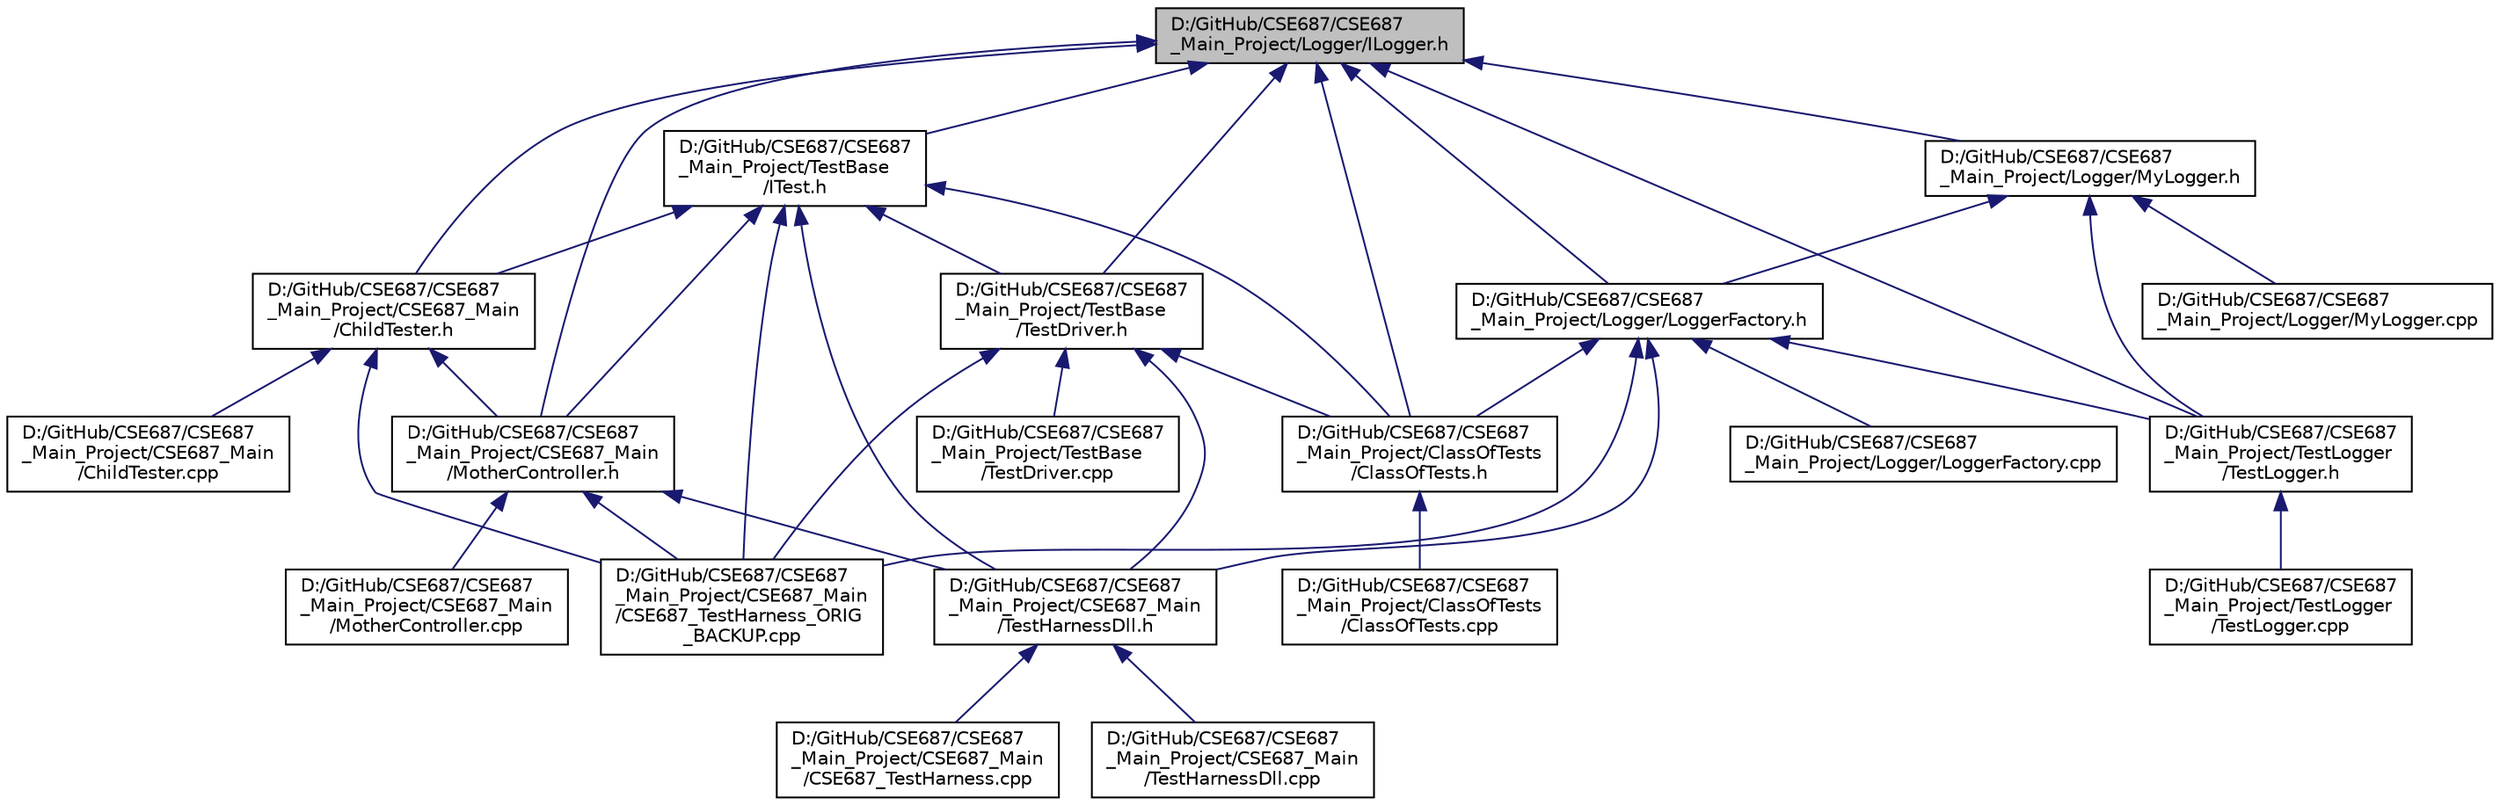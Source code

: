 digraph "D:/GitHub/CSE687/CSE687_Main_Project/Logger/ILogger.h"
{
 // LATEX_PDF_SIZE
  edge [fontname="Helvetica",fontsize="10",labelfontname="Helvetica",labelfontsize="10"];
  node [fontname="Helvetica",fontsize="10",shape=record];
  Node1 [label="D:/GitHub/CSE687/CSE687\l_Main_Project/Logger/ILogger.h",height=0.2,width=0.4,color="black", fillcolor="grey75", style="filled", fontcolor="black",tooltip=" "];
  Node1 -> Node2 [dir="back",color="midnightblue",fontsize="10",style="solid"];
  Node2 [label="D:/GitHub/CSE687/CSE687\l_Main_Project/ClassOfTests\l/ClassOfTests.h",height=0.2,width=0.4,color="black", fillcolor="white", style="filled",URL="$_class_of_tests_8h.html",tooltip=" "];
  Node2 -> Node3 [dir="back",color="midnightblue",fontsize="10",style="solid"];
  Node3 [label="D:/GitHub/CSE687/CSE687\l_Main_Project/ClassOfTests\l/ClassOfTests.cpp",height=0.2,width=0.4,color="black", fillcolor="white", style="filled",URL="$_class_of_tests_8cpp.html",tooltip=" "];
  Node1 -> Node4 [dir="back",color="midnightblue",fontsize="10",style="solid"];
  Node4 [label="D:/GitHub/CSE687/CSE687\l_Main_Project/CSE687_Main\l/ChildTester.h",height=0.2,width=0.4,color="black", fillcolor="white", style="filled",URL="$_child_tester_8h.html",tooltip=" "];
  Node4 -> Node5 [dir="back",color="midnightblue",fontsize="10",style="solid"];
  Node5 [label="D:/GitHub/CSE687/CSE687\l_Main_Project/CSE687_Main\l/ChildTester.cpp",height=0.2,width=0.4,color="black", fillcolor="white", style="filled",URL="$_child_tester_8cpp.html",tooltip=" "];
  Node4 -> Node6 [dir="back",color="midnightblue",fontsize="10",style="solid"];
  Node6 [label="D:/GitHub/CSE687/CSE687\l_Main_Project/CSE687_Main\l/CSE687_TestHarness_ORIG\l_BACKUP.cpp",height=0.2,width=0.4,color="black", fillcolor="white", style="filled",URL="$_c_s_e687___test_harness___o_r_i_g___b_a_c_k_u_p_8cpp.html",tooltip=" "];
  Node4 -> Node7 [dir="back",color="midnightblue",fontsize="10",style="solid"];
  Node7 [label="D:/GitHub/CSE687/CSE687\l_Main_Project/CSE687_Main\l/MotherController.h",height=0.2,width=0.4,color="black", fillcolor="white", style="filled",URL="$_mother_controller_8h.html",tooltip=" "];
  Node7 -> Node6 [dir="back",color="midnightblue",fontsize="10",style="solid"];
  Node7 -> Node8 [dir="back",color="midnightblue",fontsize="10",style="solid"];
  Node8 [label="D:/GitHub/CSE687/CSE687\l_Main_Project/CSE687_Main\l/MotherController.cpp",height=0.2,width=0.4,color="black", fillcolor="white", style="filled",URL="$_mother_controller_8cpp.html",tooltip=" "];
  Node7 -> Node9 [dir="back",color="midnightblue",fontsize="10",style="solid"];
  Node9 [label="D:/GitHub/CSE687/CSE687\l_Main_Project/CSE687_Main\l/TestHarnessDll.h",height=0.2,width=0.4,color="black", fillcolor="white", style="filled",URL="$_test_harness_dll_8h.html",tooltip=" "];
  Node9 -> Node10 [dir="back",color="midnightblue",fontsize="10",style="solid"];
  Node10 [label="D:/GitHub/CSE687/CSE687\l_Main_Project/CSE687_Main\l/CSE687_TestHarness.cpp",height=0.2,width=0.4,color="black", fillcolor="white", style="filled",URL="$_c_s_e687___test_harness_8cpp.html",tooltip=" "];
  Node9 -> Node11 [dir="back",color="midnightblue",fontsize="10",style="solid"];
  Node11 [label="D:/GitHub/CSE687/CSE687\l_Main_Project/CSE687_Main\l/TestHarnessDll.cpp",height=0.2,width=0.4,color="black", fillcolor="white", style="filled",URL="$_test_harness_dll_8cpp.html",tooltip=" "];
  Node1 -> Node7 [dir="back",color="midnightblue",fontsize="10",style="solid"];
  Node1 -> Node12 [dir="back",color="midnightblue",fontsize="10",style="solid"];
  Node12 [label="D:/GitHub/CSE687/CSE687\l_Main_Project/Logger/LoggerFactory.h",height=0.2,width=0.4,color="black", fillcolor="white", style="filled",URL="$_logger_factory_8h.html",tooltip=" "];
  Node12 -> Node2 [dir="back",color="midnightblue",fontsize="10",style="solid"];
  Node12 -> Node6 [dir="back",color="midnightblue",fontsize="10",style="solid"];
  Node12 -> Node9 [dir="back",color="midnightblue",fontsize="10",style="solid"];
  Node12 -> Node13 [dir="back",color="midnightblue",fontsize="10",style="solid"];
  Node13 [label="D:/GitHub/CSE687/CSE687\l_Main_Project/Logger/LoggerFactory.cpp",height=0.2,width=0.4,color="black", fillcolor="white", style="filled",URL="$_logger_factory_8cpp.html",tooltip=" "];
  Node12 -> Node14 [dir="back",color="midnightblue",fontsize="10",style="solid"];
  Node14 [label="D:/GitHub/CSE687/CSE687\l_Main_Project/TestLogger\l/TestLogger.h",height=0.2,width=0.4,color="black", fillcolor="white", style="filled",URL="$_test_logger_8h.html",tooltip=" "];
  Node14 -> Node15 [dir="back",color="midnightblue",fontsize="10",style="solid"];
  Node15 [label="D:/GitHub/CSE687/CSE687\l_Main_Project/TestLogger\l/TestLogger.cpp",height=0.2,width=0.4,color="black", fillcolor="white", style="filled",URL="$_test_logger_8cpp.html",tooltip=" "];
  Node1 -> Node16 [dir="back",color="midnightblue",fontsize="10",style="solid"];
  Node16 [label="D:/GitHub/CSE687/CSE687\l_Main_Project/Logger/MyLogger.h",height=0.2,width=0.4,color="black", fillcolor="white", style="filled",URL="$_my_logger_8h.html",tooltip=" "];
  Node16 -> Node12 [dir="back",color="midnightblue",fontsize="10",style="solid"];
  Node16 -> Node17 [dir="back",color="midnightblue",fontsize="10",style="solid"];
  Node17 [label="D:/GitHub/CSE687/CSE687\l_Main_Project/Logger/MyLogger.cpp",height=0.2,width=0.4,color="black", fillcolor="white", style="filled",URL="$_my_logger_8cpp.html",tooltip=" "];
  Node16 -> Node14 [dir="back",color="midnightblue",fontsize="10",style="solid"];
  Node1 -> Node18 [dir="back",color="midnightblue",fontsize="10",style="solid"];
  Node18 [label="D:/GitHub/CSE687/CSE687\l_Main_Project/TestBase\l/ITest.h",height=0.2,width=0.4,color="black", fillcolor="white", style="filled",URL="$_i_test_8h.html",tooltip=" "];
  Node18 -> Node2 [dir="back",color="midnightblue",fontsize="10",style="solid"];
  Node18 -> Node4 [dir="back",color="midnightblue",fontsize="10",style="solid"];
  Node18 -> Node6 [dir="back",color="midnightblue",fontsize="10",style="solid"];
  Node18 -> Node7 [dir="back",color="midnightblue",fontsize="10",style="solid"];
  Node18 -> Node9 [dir="back",color="midnightblue",fontsize="10",style="solid"];
  Node18 -> Node19 [dir="back",color="midnightblue",fontsize="10",style="solid"];
  Node19 [label="D:/GitHub/CSE687/CSE687\l_Main_Project/TestBase\l/TestDriver.h",height=0.2,width=0.4,color="black", fillcolor="white", style="filled",URL="$_test_driver_8h.html",tooltip=" "];
  Node19 -> Node2 [dir="back",color="midnightblue",fontsize="10",style="solid"];
  Node19 -> Node6 [dir="back",color="midnightblue",fontsize="10",style="solid"];
  Node19 -> Node9 [dir="back",color="midnightblue",fontsize="10",style="solid"];
  Node19 -> Node20 [dir="back",color="midnightblue",fontsize="10",style="solid"];
  Node20 [label="D:/GitHub/CSE687/CSE687\l_Main_Project/TestBase\l/TestDriver.cpp",height=0.2,width=0.4,color="black", fillcolor="white", style="filled",URL="$_test_driver_8cpp.html",tooltip=" "];
  Node1 -> Node19 [dir="back",color="midnightblue",fontsize="10",style="solid"];
  Node1 -> Node14 [dir="back",color="midnightblue",fontsize="10",style="solid"];
}

